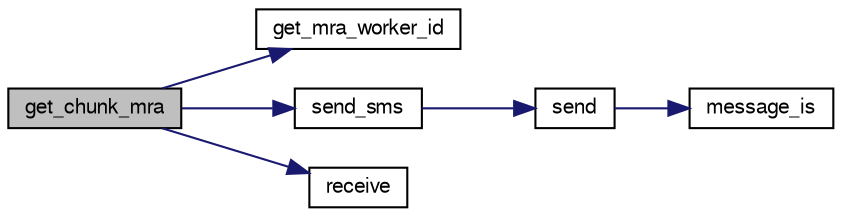 digraph G
{
  edge [fontname="FreeSans",fontsize="10",labelfontname="FreeSans",labelfontsize="10"];
  node [fontname="FreeSans",fontsize="10",shape=record];
  rankdir="LR";
  Node1 [label="get_chunk_mra",height=0.2,width=0.4,color="black", fillcolor="grey75", style="filled" fontcolor="black"];
  Node1 -> Node2 [color="midnightblue",fontsize="10",style="solid",fontname="FreeSans"];
  Node2 [label="get_mra_worker_id",height=0.2,width=0.4,color="black", fillcolor="white", style="filled",URL="$worker_8c.html#a5c30e22e7fb9c6f78fca445efe8277f6",tooltip="Get the ID of a worker."];
  Node1 -> Node3 [color="midnightblue",fontsize="10",style="solid",fontname="FreeSans"];
  Node3 [label="send_sms",height=0.2,width=0.4,color="black", fillcolor="white", style="filled",URL="$common_8c.html#aca485a177839dea76ff61fd7c34de12d",tooltip="Send a short message, of size zero."];
  Node3 -> Node4 [color="midnightblue",fontsize="10",style="solid",fontname="FreeSans"];
  Node4 [label="send",height=0.2,width=0.4,color="black", fillcolor="white", style="filled",URL="$common_8c.html#a385b12669d8faf7b5cdb54c1ae597e1c",tooltip="Send a message/task."];
  Node4 -> Node5 [color="midnightblue",fontsize="10",style="solid",fontname="FreeSans"];
  Node5 [label="message_is",height=0.2,width=0.4,color="black", fillcolor="white", style="filled",URL="$common_8c.html#ad37a02c988c597622a346cb5293243fb",tooltip="Compare the message from a task with a string."];
  Node1 -> Node6 [color="midnightblue",fontsize="10",style="solid",fontname="FreeSans"];
  Node6 [label="receive",height=0.2,width=0.4,color="black", fillcolor="white", style="filled",URL="$common_8c.html#a6fc60933b9eabe64a880f68eba3131cc",tooltip="Receive a message/task from a mailbox."];
}

